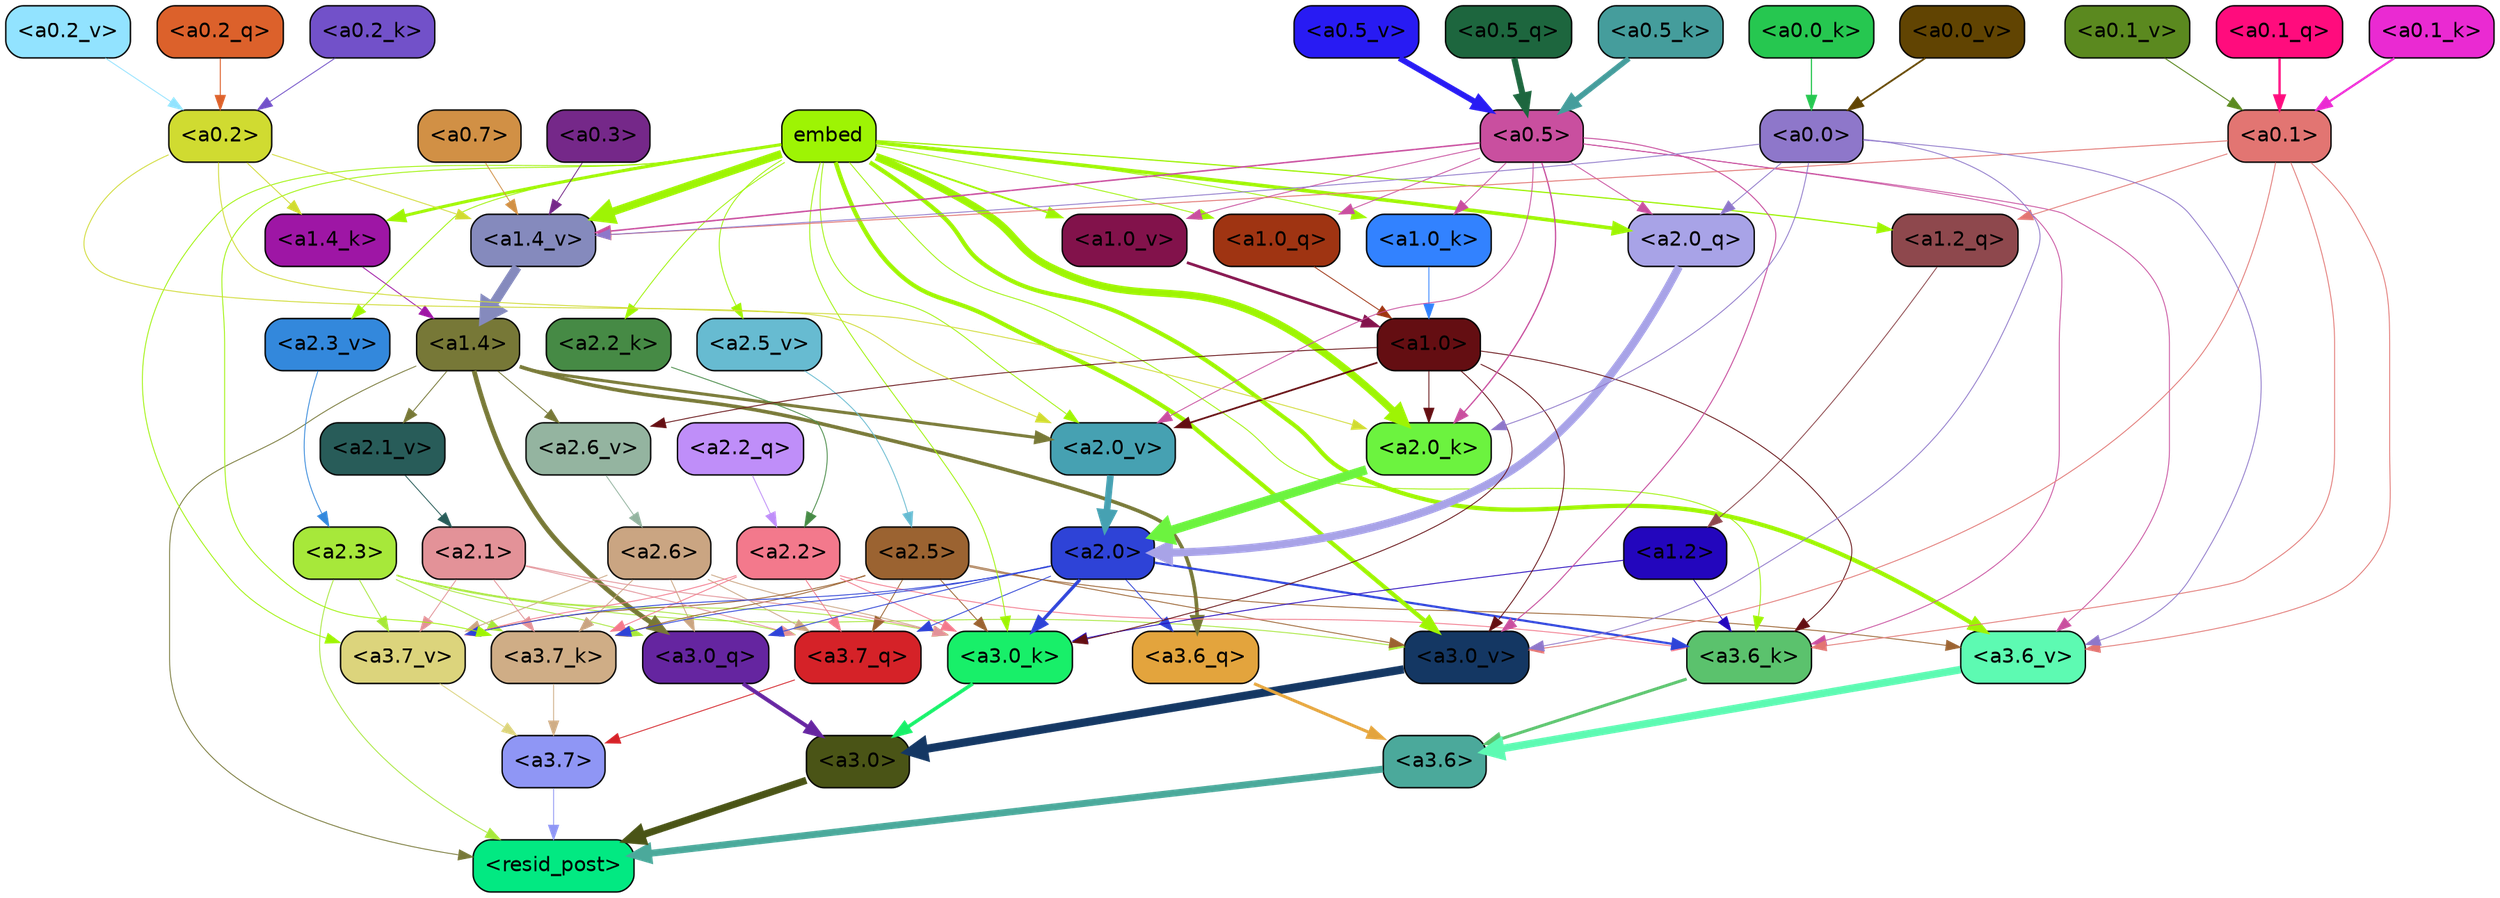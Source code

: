strict digraph "" {
	graph [bgcolor=transparent,
		layout=dot,
		overlap=false,
		splines=true
	];
	"<a3.7>"	[color=black,
		fillcolor="#8f96f5",
		fontname=Helvetica,
		shape=box,
		style="filled, rounded"];
	"<resid_post>"	[color=black,
		fillcolor="#02e982",
		fontname=Helvetica,
		shape=box,
		style="filled, rounded"];
	"<a3.7>" -> "<resid_post>"	[color="#8f96f5",
		penwidth=0.6];
	"<a3.6>"	[color=black,
		fillcolor="#4ba99b",
		fontname=Helvetica,
		shape=box,
		style="filled, rounded"];
	"<a3.6>" -> "<resid_post>"	[color="#4ba99b",
		penwidth=4.753257989883423];
	"<a3.0>"	[color=black,
		fillcolor="#4a5416",
		fontname=Helvetica,
		shape=box,
		style="filled, rounded"];
	"<a3.0>" -> "<resid_post>"	[color="#4a5416",
		penwidth=4.90053927898407];
	"<a2.3>"	[color=black,
		fillcolor="#a7e83a",
		fontname=Helvetica,
		shape=box,
		style="filled, rounded"];
	"<a2.3>" -> "<resid_post>"	[color="#a7e83a",
		penwidth=0.6];
	"<a3.7_q>"	[color=black,
		fillcolor="#d52228",
		fontname=Helvetica,
		shape=box,
		style="filled, rounded"];
	"<a2.3>" -> "<a3.7_q>"	[color="#a7e83a",
		penwidth=0.6];
	"<a3.0_q>"	[color=black,
		fillcolor="#6525a0",
		fontname=Helvetica,
		shape=box,
		style="filled, rounded"];
	"<a2.3>" -> "<a3.0_q>"	[color="#a7e83a",
		penwidth=0.6];
	"<a3.7_k>"	[color=black,
		fillcolor="#cfad86",
		fontname=Helvetica,
		shape=box,
		style="filled, rounded"];
	"<a2.3>" -> "<a3.7_k>"	[color="#a7e83a",
		penwidth=0.6];
	"<a3.0_k>"	[color=black,
		fillcolor="#18ef69",
		fontname=Helvetica,
		shape=box,
		style="filled, rounded"];
	"<a2.3>" -> "<a3.0_k>"	[color="#a7e83a",
		penwidth=0.6];
	"<a3.7_v>"	[color=black,
		fillcolor="#dcd47c",
		fontname=Helvetica,
		shape=box,
		style="filled, rounded"];
	"<a2.3>" -> "<a3.7_v>"	[color="#a7e83a",
		penwidth=0.6];
	"<a3.0_v>"	[color=black,
		fillcolor="#143763",
		fontname=Helvetica,
		shape=box,
		style="filled, rounded"];
	"<a2.3>" -> "<a3.0_v>"	[color="#a7e83a",
		penwidth=0.6];
	"<a1.4>"	[color=black,
		fillcolor="#777837",
		fontname=Helvetica,
		shape=box,
		style="filled, rounded"];
	"<a1.4>" -> "<resid_post>"	[color="#777837",
		penwidth=0.6];
	"<a3.6_q>"	[color=black,
		fillcolor="#e3a43d",
		fontname=Helvetica,
		shape=box,
		style="filled, rounded"];
	"<a1.4>" -> "<a3.6_q>"	[color="#777837",
		penwidth=2.5149343013763428];
	"<a1.4>" -> "<a3.0_q>"	[color="#777837",
		penwidth=3.2760138511657715];
	"<a2.6_v>"	[color=black,
		fillcolor="#94b4a0",
		fontname=Helvetica,
		shape=box,
		style="filled, rounded"];
	"<a1.4>" -> "<a2.6_v>"	[color="#777837",
		penwidth=0.6];
	"<a2.1_v>"	[color=black,
		fillcolor="#285c59",
		fontname=Helvetica,
		shape=box,
		style="filled, rounded"];
	"<a1.4>" -> "<a2.1_v>"	[color="#777837",
		penwidth=0.6];
	"<a2.0_v>"	[color=black,
		fillcolor="#46a1b2",
		fontname=Helvetica,
		shape=box,
		style="filled, rounded"];
	"<a1.4>" -> "<a2.0_v>"	[color="#777837",
		penwidth=2.0870713144540787];
	"<a3.7_q>" -> "<a3.7>"	[color="#d52228",
		penwidth=0.6];
	"<a3.6_q>" -> "<a3.6>"	[color="#e3a43d",
		penwidth=2.091020345687866];
	"<a3.0_q>" -> "<a3.0>"	[color="#6525a0",
		penwidth=2.7421876192092896];
	"<a3.7_k>" -> "<a3.7>"	[color="#cfad86",
		penwidth=0.6];
	"<a3.6_k>"	[color=black,
		fillcolor="#5bc26d",
		fontname=Helvetica,
		shape=box,
		style="filled, rounded"];
	"<a3.6_k>" -> "<a3.6>"	[color="#5bc26d",
		penwidth=2.048597991466522];
	"<a3.0_k>" -> "<a3.0>"	[color="#18ef69",
		penwidth=2.476402521133423];
	"<a3.7_v>" -> "<a3.7>"	[color="#dcd47c",
		penwidth=0.6];
	"<a3.6_v>"	[color=black,
		fillcolor="#5dfab2",
		fontname=Helvetica,
		shape=box,
		style="filled, rounded"];
	"<a3.6_v>" -> "<a3.6>"	[color="#5dfab2",
		penwidth=5.2550448179244995];
	"<a3.0_v>" -> "<a3.0>"	[color="#143763",
		penwidth=5.652270674705505];
	"<a2.6>"	[color=black,
		fillcolor="#caa582",
		fontname=Helvetica,
		shape=box,
		style="filled, rounded"];
	"<a2.6>" -> "<a3.7_q>"	[color="#caa582",
		penwidth=0.6];
	"<a2.6>" -> "<a3.0_q>"	[color="#caa582",
		penwidth=0.6];
	"<a2.6>" -> "<a3.7_k>"	[color="#caa582",
		penwidth=0.6];
	"<a2.6>" -> "<a3.0_k>"	[color="#caa582",
		penwidth=0.6];
	"<a2.6>" -> "<a3.7_v>"	[color="#caa582",
		penwidth=0.6];
	"<a2.5>"	[color=black,
		fillcolor="#9b6331",
		fontname=Helvetica,
		shape=box,
		style="filled, rounded"];
	"<a2.5>" -> "<a3.7_q>"	[color="#9b6331",
		penwidth=0.6];
	"<a2.5>" -> "<a3.7_k>"	[color="#9b6331",
		penwidth=0.6];
	"<a2.5>" -> "<a3.0_k>"	[color="#9b6331",
		penwidth=0.6];
	"<a2.5>" -> "<a3.7_v>"	[color="#9b6331",
		penwidth=0.6];
	"<a2.5>" -> "<a3.6_v>"	[color="#9b6331",
		penwidth=0.6];
	"<a2.5>" -> "<a3.0_v>"	[color="#9b6331",
		penwidth=0.6];
	"<a2.2>"	[color=black,
		fillcolor="#f3798c",
		fontname=Helvetica,
		shape=box,
		style="filled, rounded"];
	"<a2.2>" -> "<a3.7_q>"	[color="#f3798c",
		penwidth=0.6];
	"<a2.2>" -> "<a3.7_k>"	[color="#f3798c",
		penwidth=0.6];
	"<a2.2>" -> "<a3.6_k>"	[color="#f3798c",
		penwidth=0.6];
	"<a2.2>" -> "<a3.0_k>"	[color="#f3798c",
		penwidth=0.6];
	"<a2.2>" -> "<a3.7_v>"	[color="#f3798c",
		penwidth=0.6];
	"<a2.1>"	[color=black,
		fillcolor="#e39298",
		fontname=Helvetica,
		shape=box,
		style="filled, rounded"];
	"<a2.1>" -> "<a3.7_q>"	[color="#e39298",
		penwidth=0.6];
	"<a2.1>" -> "<a3.7_k>"	[color="#e39298",
		penwidth=0.6];
	"<a2.1>" -> "<a3.0_k>"	[color="#e39298",
		penwidth=0.6];
	"<a2.1>" -> "<a3.7_v>"	[color="#e39298",
		penwidth=0.6];
	"<a2.0>"	[color=black,
		fillcolor="#2e43d7",
		fontname=Helvetica,
		shape=box,
		style="filled, rounded"];
	"<a2.0>" -> "<a3.7_q>"	[color="#2e43d7",
		penwidth=0.6];
	"<a2.0>" -> "<a3.6_q>"	[color="#2e43d7",
		penwidth=0.6];
	"<a2.0>" -> "<a3.0_q>"	[color="#2e43d7",
		penwidth=0.6];
	"<a2.0>" -> "<a3.7_k>"	[color="#2e43d7",
		penwidth=0.6];
	"<a2.0>" -> "<a3.6_k>"	[color="#2e43d7",
		penwidth=1.5290023684501648];
	"<a2.0>" -> "<a3.0_k>"	[color="#2e43d7",
		penwidth=2.2635570764541626];
	"<a2.0>" -> "<a3.7_v>"	[color="#2e43d7",
		penwidth=0.6];
	embed	[color=black,
		fillcolor="#9ef404",
		fontname=Helvetica,
		shape=box,
		style="filled, rounded"];
	embed -> "<a3.7_k>"	[color="#9ef404",
		penwidth=0.6];
	embed -> "<a3.6_k>"	[color="#9ef404",
		penwidth=0.6];
	embed -> "<a3.0_k>"	[color="#9ef404",
		penwidth=0.6];
	embed -> "<a3.7_v>"	[color="#9ef404",
		penwidth=0.6];
	embed -> "<a3.6_v>"	[color="#9ef404",
		penwidth=2.9556376338005066];
	embed -> "<a3.0_v>"	[color="#9ef404",
		penwidth=2.972973108291626];
	"<a2.0_q>"	[color=black,
		fillcolor="#a8a3e7",
		fontname=Helvetica,
		shape=box,
		style="filled, rounded"];
	embed -> "<a2.0_q>"	[color="#9ef404",
		penwidth=2.522909115999937];
	"<a2.2_k>"	[color=black,
		fillcolor="#468a45",
		fontname=Helvetica,
		shape=box,
		style="filled, rounded"];
	embed -> "<a2.2_k>"	[color="#9ef404",
		penwidth=0.6];
	"<a2.0_k>"	[color=black,
		fillcolor="#6cf33f",
		fontname=Helvetica,
		shape=box,
		style="filled, rounded"];
	embed -> "<a2.0_k>"	[color="#9ef404",
		penwidth=5.094568967819214];
	"<a2.5_v>"	[color=black,
		fillcolor="#67bbd1",
		fontname=Helvetica,
		shape=box,
		style="filled, rounded"];
	embed -> "<a2.5_v>"	[color="#9ef404",
		penwidth=0.6];
	"<a2.3_v>"	[color=black,
		fillcolor="#3388dc",
		fontname=Helvetica,
		shape=box,
		style="filled, rounded"];
	embed -> "<a2.3_v>"	[color="#9ef404",
		penwidth=0.6];
	embed -> "<a2.0_v>"	[color="#9ef404",
		penwidth=0.6];
	"<a1.2_q>"	[color=black,
		fillcolor="#8e484d",
		fontname=Helvetica,
		shape=box,
		style="filled, rounded"];
	embed -> "<a1.2_q>"	[color="#9ef404",
		penwidth=0.8520002365112305];
	"<a1.0_q>"	[color=black,
		fillcolor="#9f3412",
		fontname=Helvetica,
		shape=box,
		style="filled, rounded"];
	embed -> "<a1.0_q>"	[color="#9ef404",
		penwidth=0.6];
	"<a1.4_k>"	[color=black,
		fillcolor="#9e16a5",
		fontname=Helvetica,
		shape=box,
		style="filled, rounded"];
	embed -> "<a1.4_k>"	[color="#9ef404",
		penwidth=2.115079402923584];
	"<a1.0_k>"	[color=black,
		fillcolor="#3282ff",
		fontname=Helvetica,
		shape=box,
		style="filled, rounded"];
	embed -> "<a1.0_k>"	[color="#9ef404",
		penwidth=0.6];
	"<a1.4_v>"	[color=black,
		fillcolor="#858abd",
		fontname=Helvetica,
		shape=box,
		style="filled, rounded"];
	embed -> "<a1.4_v>"	[color="#9ef404",
		penwidth=5.504090070724487];
	"<a1.0_v>"	[color=black,
		fillcolor="#82124b",
		fontname=Helvetica,
		shape=box,
		style="filled, rounded"];
	embed -> "<a1.0_v>"	[color="#9ef404",
		penwidth=1.2935692071914673];
	"<a1.2>"	[color=black,
		fillcolor="#2306bd",
		fontname=Helvetica,
		shape=box,
		style="filled, rounded"];
	"<a1.2>" -> "<a3.6_k>"	[color="#2306bd",
		penwidth=0.6];
	"<a1.2>" -> "<a3.0_k>"	[color="#2306bd",
		penwidth=0.6];
	"<a1.0>"	[color=black,
		fillcolor="#640e12",
		fontname=Helvetica,
		shape=box,
		style="filled, rounded"];
	"<a1.0>" -> "<a3.6_k>"	[color="#640e12",
		penwidth=0.6];
	"<a1.0>" -> "<a3.0_k>"	[color="#640e12",
		penwidth=0.6];
	"<a1.0>" -> "<a3.0_v>"	[color="#640e12",
		penwidth=0.6];
	"<a1.0>" -> "<a2.0_k>"	[color="#640e12",
		penwidth=0.6];
	"<a1.0>" -> "<a2.6_v>"	[color="#640e12",
		penwidth=0.6];
	"<a1.0>" -> "<a2.0_v>"	[color="#640e12",
		penwidth=1.2152502536773682];
	"<a0.5>"	[color=black,
		fillcolor="#c94f9f",
		fontname=Helvetica,
		shape=box,
		style="filled, rounded"];
	"<a0.5>" -> "<a3.6_k>"	[color="#c94f9f",
		penwidth=0.6];
	"<a0.5>" -> "<a3.6_v>"	[color="#c94f9f",
		penwidth=0.6];
	"<a0.5>" -> "<a3.0_v>"	[color="#c94f9f",
		penwidth=0.6790935099124908];
	"<a0.5>" -> "<a2.0_q>"	[color="#c94f9f",
		penwidth=0.6];
	"<a0.5>" -> "<a2.0_k>"	[color="#c94f9f",
		penwidth=0.8835153579711914];
	"<a0.5>" -> "<a2.0_v>"	[color="#c94f9f",
		penwidth=0.6];
	"<a0.5>" -> "<a1.0_q>"	[color="#c94f9f",
		penwidth=0.6];
	"<a0.5>" -> "<a1.0_k>"	[color="#c94f9f",
		penwidth=0.6];
	"<a0.5>" -> "<a1.4_v>"	[color="#c94f9f",
		penwidth=1.022335171699524];
	"<a0.5>" -> "<a1.0_v>"	[color="#c94f9f",
		penwidth=0.6];
	"<a0.1>"	[color=black,
		fillcolor="#e27572",
		fontname=Helvetica,
		shape=box,
		style="filled, rounded"];
	"<a0.1>" -> "<a3.6_k>"	[color="#e27572",
		penwidth=0.6];
	"<a0.1>" -> "<a3.6_v>"	[color="#e27572",
		penwidth=0.6];
	"<a0.1>" -> "<a3.0_v>"	[color="#e27572",
		penwidth=0.6];
	"<a0.1>" -> "<a1.2_q>"	[color="#e27572",
		penwidth=0.6];
	"<a0.1>" -> "<a1.4_v>"	[color="#e27572",
		penwidth=0.6438122987747192];
	"<a0.0>"	[color=black,
		fillcolor="#8e77ca",
		fontname=Helvetica,
		shape=box,
		style="filled, rounded"];
	"<a0.0>" -> "<a3.6_v>"	[color="#8e77ca",
		penwidth=0.6];
	"<a0.0>" -> "<a3.0_v>"	[color="#8e77ca",
		penwidth=0.6];
	"<a0.0>" -> "<a2.0_q>"	[color="#8e77ca",
		penwidth=0.6];
	"<a0.0>" -> "<a2.0_k>"	[color="#8e77ca",
		penwidth=0.6];
	"<a0.0>" -> "<a1.4_v>"	[color="#8e77ca",
		penwidth=0.6];
	"<a2.2_q>"	[color=black,
		fillcolor="#bf8ef9",
		fontname=Helvetica,
		shape=box,
		style="filled, rounded"];
	"<a2.2_q>" -> "<a2.2>"	[color="#bf8ef9",
		penwidth=0.6];
	"<a2.0_q>" -> "<a2.0>"	[color="#a8a3e7",
		penwidth=5.557696580886841];
	"<a2.2_k>" -> "<a2.2>"	[color="#468a45",
		penwidth=0.6];
	"<a2.0_k>" -> "<a2.0>"	[color="#6cf33f",
		penwidth=6.320472955703735];
	"<a2.6_v>" -> "<a2.6>"	[color="#94b4a0",
		penwidth=0.6];
	"<a2.5_v>" -> "<a2.5>"	[color="#67bbd1",
		penwidth=0.6];
	"<a2.3_v>" -> "<a2.3>"	[color="#3388dc",
		penwidth=0.6];
	"<a2.1_v>" -> "<a2.1>"	[color="#285c59",
		penwidth=0.6];
	"<a2.0_v>" -> "<a2.0>"	[color="#46a1b2",
		penwidth=4.611755967140198];
	"<a0.2>"	[color=black,
		fillcolor="#d0db31",
		fontname=Helvetica,
		shape=box,
		style="filled, rounded"];
	"<a0.2>" -> "<a2.0_k>"	[color="#d0db31",
		penwidth=0.6];
	"<a0.2>" -> "<a2.0_v>"	[color="#d0db31",
		penwidth=0.6];
	"<a0.2>" -> "<a1.4_k>"	[color="#d0db31",
		penwidth=0.6];
	"<a0.2>" -> "<a1.4_v>"	[color="#d0db31",
		penwidth=0.6];
	"<a1.2_q>" -> "<a1.2>"	[color="#8e484d",
		penwidth=0.6145738363265991];
	"<a1.0_q>" -> "<a1.0>"	[color="#9f3412",
		penwidth=0.6];
	"<a1.4_k>" -> "<a1.4>"	[color="#9e16a5",
		penwidth=0.6];
	"<a1.0_k>" -> "<a1.0>"	[color="#3282ff",
		penwidth=0.6];
	"<a1.4_v>" -> "<a1.4>"	[color="#858abd",
		penwidth=6.5241758823394775];
	"<a1.0_v>" -> "<a1.0>"	[color="#82124b",
		penwidth=1.8809151649475098];
	"<a0.7>"	[color=black,
		fillcolor="#d19045",
		fontname=Helvetica,
		shape=box,
		style="filled, rounded"];
	"<a0.7>" -> "<a1.4_v>"	[color="#d19045",
		penwidth=0.6];
	"<a0.3>"	[color=black,
		fillcolor="#752889",
		fontname=Helvetica,
		shape=box,
		style="filled, rounded"];
	"<a0.3>" -> "<a1.4_v>"	[color="#752889",
		penwidth=0.6];
	"<a0.5_q>"	[color=black,
		fillcolor="#1d663e",
		fontname=Helvetica,
		shape=box,
		style="filled, rounded"];
	"<a0.5_q>" -> "<a0.5>"	[color="#1d663e",
		penwidth=4.2370394468307495];
	"<a0.2_q>"	[color=black,
		fillcolor="#dc612b",
		fontname=Helvetica,
		shape=box,
		style="filled, rounded"];
	"<a0.2_q>" -> "<a0.2>"	[color="#dc612b",
		penwidth=0.6822714805603027];
	"<a0.1_q>"	[color=black,
		fillcolor="#ff0c7d",
		fontname=Helvetica,
		shape=box,
		style="filled, rounded"];
	"<a0.1_q>" -> "<a0.1>"	[color="#ff0c7d",
		penwidth=1.6176555156707764];
	"<a0.5_k>"	[color=black,
		fillcolor="#459d9c",
		fontname=Helvetica,
		shape=box,
		style="filled, rounded"];
	"<a0.5_k>" -> "<a0.5>"	[color="#459d9c",
		penwidth=3.8599258065223694];
	"<a0.2_k>"	[color=black,
		fillcolor="#7251c9",
		fontname=Helvetica,
		shape=box,
		style="filled, rounded"];
	"<a0.2_k>" -> "<a0.2>"	[color="#7251c9",
		penwidth=0.6];
	"<a0.1_k>"	[color=black,
		fillcolor="#ea2ad2",
		fontname=Helvetica,
		shape=box,
		style="filled, rounded"];
	"<a0.1_k>" -> "<a0.1>"	[color="#ea2ad2",
		penwidth=1.5140717029571533];
	"<a0.0_k>"	[color=black,
		fillcolor="#26c750",
		fontname=Helvetica,
		shape=box,
		style="filled, rounded"];
	"<a0.0_k>" -> "<a0.0>"	[color="#26c750",
		penwidth=0.8258748054504395];
	"<a0.5_v>"	[color=black,
		fillcolor="#281bf3",
		fontname=Helvetica,
		shape=box,
		style="filled, rounded"];
	"<a0.5_v>" -> "<a0.5>"	[color="#281bf3",
		penwidth=4.0173709988594055];
	"<a0.2_v>"	[color=black,
		fillcolor="#92e3ff",
		fontname=Helvetica,
		shape=box,
		style="filled, rounded"];
	"<a0.2_v>" -> "<a0.2>"	[color="#92e3ff",
		penwidth=0.6];
	"<a0.1_v>"	[color=black,
		fillcolor="#5b891f",
		fontname=Helvetica,
		shape=box,
		style="filled, rounded"];
	"<a0.1_v>" -> "<a0.1>"	[color="#5b891f",
		penwidth=0.6690568923950195];
	"<a0.0_v>"	[color=black,
		fillcolor="#614402",
		fontname=Helvetica,
		shape=box,
		style="filled, rounded"];
	"<a0.0_v>" -> "<a0.0>"	[color="#614402",
		penwidth=1.2524418830871582];
}
